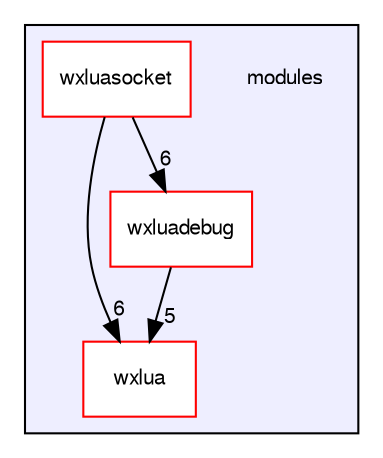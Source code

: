digraph G {
  compound=true
  node [ fontsize="10", fontname="FreeSans"];
  edge [ labelfontsize="10", labelfontname="FreeSans"];
  subgraph clusterdir_15d5a205ad383328522db6a6be296af1 {
    graph [ bgcolor="#eeeeff", pencolor="black", label="" URL="dir_15d5a205ad383328522db6a6be296af1.html"];
    dir_15d5a205ad383328522db6a6be296af1 [shape=plaintext label="modules"];
    dir_b59b58daa92d206701e75411b2cef894 [shape=box label="wxlua" color="red" fillcolor="white" style="filled" URL="dir_b59b58daa92d206701e75411b2cef894.html"];
    dir_cf470daeabd5035b695eccd689e0edbd [shape=box label="wxluadebug" color="red" fillcolor="white" style="filled" URL="dir_cf470daeabd5035b695eccd689e0edbd.html"];
    dir_7cd3065828d87458b0d7ef005e985a57 [shape=box label="wxluasocket" color="red" fillcolor="white" style="filled" URL="dir_7cd3065828d87458b0d7ef005e985a57.html"];
  }
  dir_7cd3065828d87458b0d7ef005e985a57->dir_cf470daeabd5035b695eccd689e0edbd [headlabel="6", labeldistance=1.5 headhref="dir_000006_000004.html"];
  dir_7cd3065828d87458b0d7ef005e985a57->dir_b59b58daa92d206701e75411b2cef894 [headlabel="6", labeldistance=1.5 headhref="dir_000006_000001.html"];
  dir_cf470daeabd5035b695eccd689e0edbd->dir_b59b58daa92d206701e75411b2cef894 [headlabel="5", labeldistance=1.5 headhref="dir_000004_000001.html"];
}
